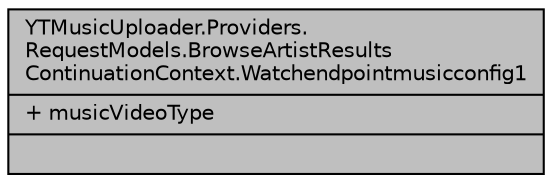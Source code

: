 digraph "YTMusicUploader.Providers.RequestModels.BrowseArtistResultsContinuationContext.Watchendpointmusicconfig1"
{
 // LATEX_PDF_SIZE
  edge [fontname="Helvetica",fontsize="10",labelfontname="Helvetica",labelfontsize="10"];
  node [fontname="Helvetica",fontsize="10",shape=record];
  Node1 [label="{YTMusicUploader.Providers.\lRequestModels.BrowseArtistResults\lContinuationContext.Watchendpointmusicconfig1\n|+ musicVideoType\l|}",height=0.2,width=0.4,color="black", fillcolor="grey75", style="filled", fontcolor="black",tooltip=" "];
}
